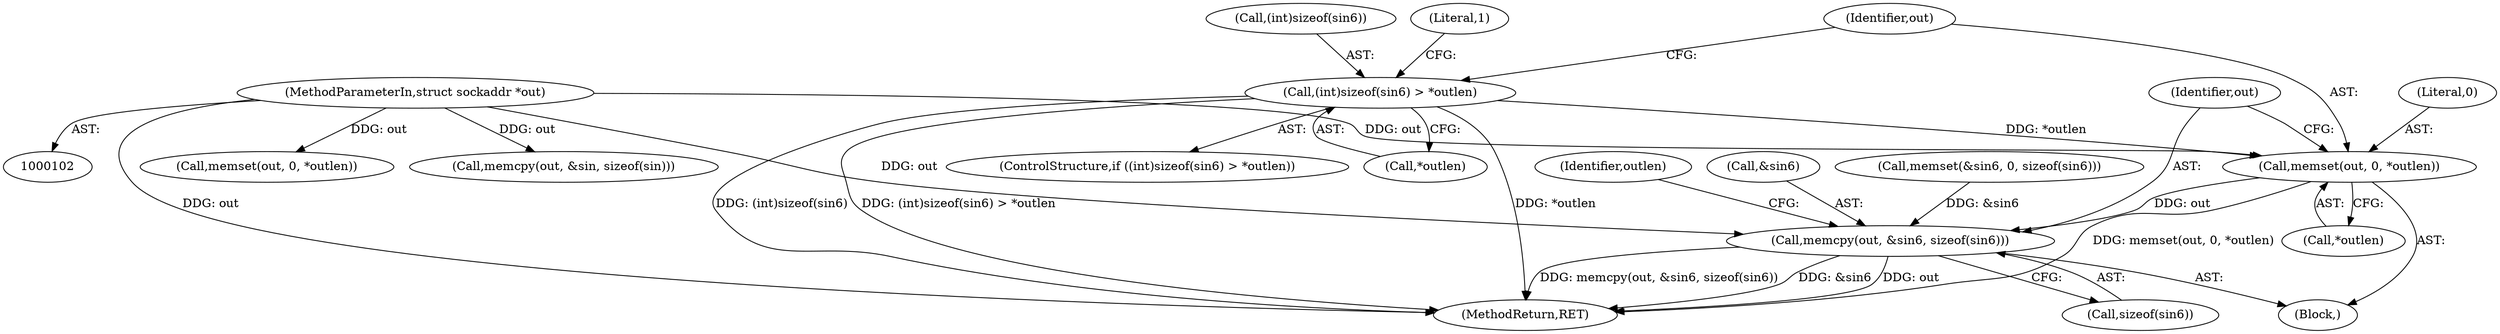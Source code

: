 digraph "0_libevent_329acc18a0768c21ba22522f01a5c7f46cacc4d5@API" {
"1000346" [label="(Call,memset(out, 0, *outlen))"];
"1000104" [label="(MethodParameterIn,struct sockaddr *out)"];
"1000336" [label="(Call,(int)sizeof(sin6) > *outlen)"];
"1000351" [label="(Call,memcpy(out, &sin6, sizeof(sin6)))"];
"1000336" [label="(Call,(int)sizeof(sin6) > *outlen)"];
"1000414" [label="(Call,memset(out, 0, *outlen))"];
"1000351" [label="(Call,memcpy(out, &sin6, sizeof(sin6)))"];
"1000345" [label="(Literal,1)"];
"1000346" [label="(Call,memset(out, 0, *outlen))"];
"1000432" [label="(MethodReturn,RET)"];
"1000419" [label="(Call,memcpy(out, &sin, sizeof(sin)))"];
"1000353" [label="(Call,&sin6)"];
"1000355" [label="(Call,sizeof(sin6))"];
"1000299" [label="(Call,memset(&sin6, 0, sizeof(sin6)))"];
"1000348" [label="(Literal,0)"];
"1000104" [label="(MethodParameterIn,struct sockaddr *out)"];
"1000337" [label="(Call,(int)sizeof(sin6))"];
"1000335" [label="(ControlStructure,if ((int)sizeof(sin6) > *outlen))"];
"1000352" [label="(Identifier,out)"];
"1000341" [label="(Call,*outlen)"];
"1000359" [label="(Identifier,outlen)"];
"1000347" [label="(Identifier,out)"];
"1000349" [label="(Call,*outlen)"];
"1000297" [label="(Block,)"];
"1000346" -> "1000297"  [label="AST: "];
"1000346" -> "1000349"  [label="CFG: "];
"1000347" -> "1000346"  [label="AST: "];
"1000348" -> "1000346"  [label="AST: "];
"1000349" -> "1000346"  [label="AST: "];
"1000352" -> "1000346"  [label="CFG: "];
"1000346" -> "1000432"  [label="DDG: memset(out, 0, *outlen)"];
"1000104" -> "1000346"  [label="DDG: out"];
"1000336" -> "1000346"  [label="DDG: *outlen"];
"1000346" -> "1000351"  [label="DDG: out"];
"1000104" -> "1000102"  [label="AST: "];
"1000104" -> "1000432"  [label="DDG: out"];
"1000104" -> "1000351"  [label="DDG: out"];
"1000104" -> "1000414"  [label="DDG: out"];
"1000104" -> "1000419"  [label="DDG: out"];
"1000336" -> "1000335"  [label="AST: "];
"1000336" -> "1000341"  [label="CFG: "];
"1000337" -> "1000336"  [label="AST: "];
"1000341" -> "1000336"  [label="AST: "];
"1000345" -> "1000336"  [label="CFG: "];
"1000347" -> "1000336"  [label="CFG: "];
"1000336" -> "1000432"  [label="DDG: (int)sizeof(sin6) > *outlen"];
"1000336" -> "1000432"  [label="DDG: *outlen"];
"1000336" -> "1000432"  [label="DDG: (int)sizeof(sin6)"];
"1000351" -> "1000297"  [label="AST: "];
"1000351" -> "1000355"  [label="CFG: "];
"1000352" -> "1000351"  [label="AST: "];
"1000353" -> "1000351"  [label="AST: "];
"1000355" -> "1000351"  [label="AST: "];
"1000359" -> "1000351"  [label="CFG: "];
"1000351" -> "1000432"  [label="DDG: memcpy(out, &sin6, sizeof(sin6))"];
"1000351" -> "1000432"  [label="DDG: &sin6"];
"1000351" -> "1000432"  [label="DDG: out"];
"1000299" -> "1000351"  [label="DDG: &sin6"];
}
